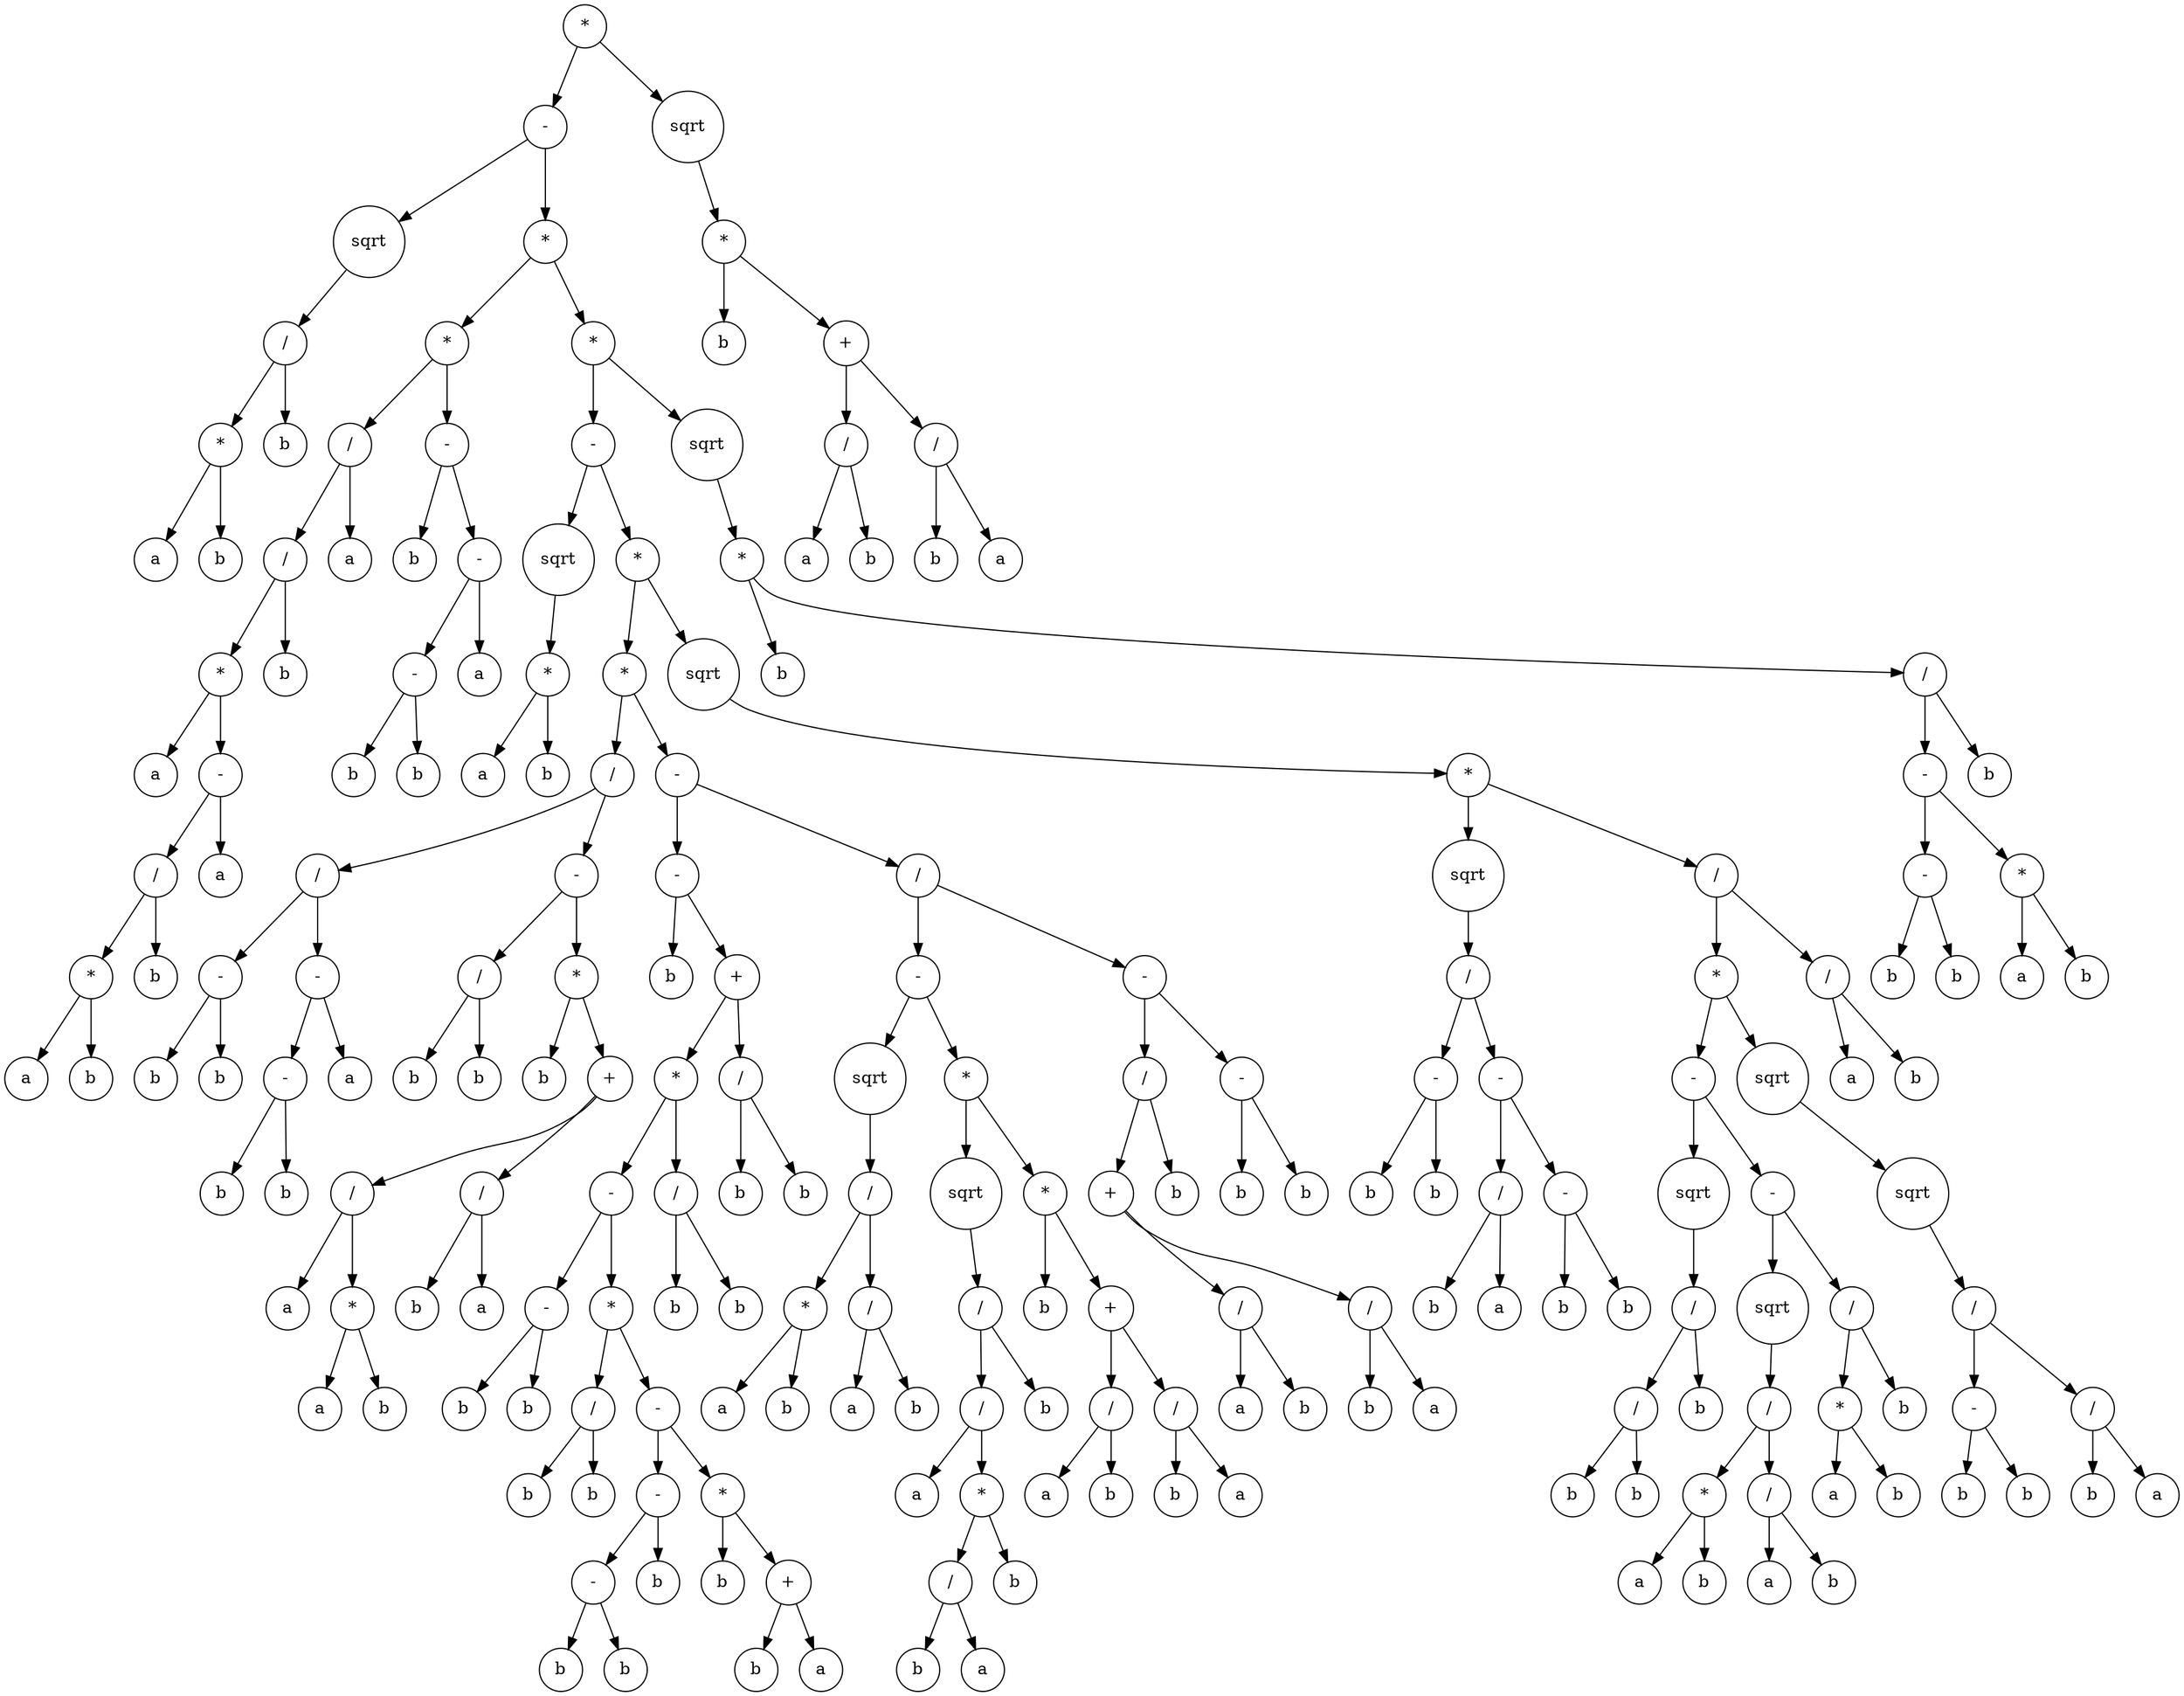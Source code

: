 digraph g {
graph [ordering=out];
node [shape=circle];
n[label = "*"];
n0[label = "-"];
n00[label = "sqrt"];
n000[label = "/"];
n0000[label = "*"];
n00000[label = "a"];
n0000 -> n00000;
n00001[label = "b"];
n0000 -> n00001;
n000 -> n0000;
n0001[label = "b"];
n000 -> n0001;
n00 -> n000;
n0 -> n00;
n01[label = "*"];
n010[label = "*"];
n0100[label = "/"];
n01000[label = "/"];
n010000[label = "*"];
n0100000[label = "a"];
n010000 -> n0100000;
n0100001[label = "-"];
n01000010[label = "/"];
n010000100[label = "*"];
n0100001000[label = "a"];
n010000100 -> n0100001000;
n0100001001[label = "b"];
n010000100 -> n0100001001;
n01000010 -> n010000100;
n010000101[label = "b"];
n01000010 -> n010000101;
n0100001 -> n01000010;
n01000011[label = "a"];
n0100001 -> n01000011;
n010000 -> n0100001;
n01000 -> n010000;
n010001[label = "b"];
n01000 -> n010001;
n0100 -> n01000;
n01001[label = "a"];
n0100 -> n01001;
n010 -> n0100;
n0101[label = "-"];
n01010[label = "b"];
n0101 -> n01010;
n01011[label = "-"];
n010110[label = "-"];
n0101100[label = "b"];
n010110 -> n0101100;
n0101101[label = "b"];
n010110 -> n0101101;
n01011 -> n010110;
n010111[label = "a"];
n01011 -> n010111;
n0101 -> n01011;
n010 -> n0101;
n01 -> n010;
n011[label = "*"];
n0110[label = "-"];
n01100[label = "sqrt"];
n011000[label = "*"];
n0110000[label = "a"];
n011000 -> n0110000;
n0110001[label = "b"];
n011000 -> n0110001;
n01100 -> n011000;
n0110 -> n01100;
n01101[label = "*"];
n011010[label = "*"];
n0110100[label = "/"];
n01101000[label = "/"];
n011010000[label = "-"];
n0110100000[label = "b"];
n011010000 -> n0110100000;
n0110100001[label = "b"];
n011010000 -> n0110100001;
n01101000 -> n011010000;
n011010001[label = "-"];
n0110100010[label = "-"];
n01101000100[label = "b"];
n0110100010 -> n01101000100;
n01101000101[label = "b"];
n0110100010 -> n01101000101;
n011010001 -> n0110100010;
n0110100011[label = "a"];
n011010001 -> n0110100011;
n01101000 -> n011010001;
n0110100 -> n01101000;
n01101001[label = "-"];
n011010010[label = "/"];
n0110100100[label = "b"];
n011010010 -> n0110100100;
n0110100101[label = "b"];
n011010010 -> n0110100101;
n01101001 -> n011010010;
n011010011[label = "*"];
n0110100110[label = "b"];
n011010011 -> n0110100110;
n0110100111[label = "+"];
n01101001110[label = "/"];
n011010011100[label = "a"];
n01101001110 -> n011010011100;
n011010011101[label = "*"];
n0110100111010[label = "a"];
n011010011101 -> n0110100111010;
n0110100111011[label = "b"];
n011010011101 -> n0110100111011;
n01101001110 -> n011010011101;
n0110100111 -> n01101001110;
n01101001111[label = "/"];
n011010011110[label = "b"];
n01101001111 -> n011010011110;
n011010011111[label = "a"];
n01101001111 -> n011010011111;
n0110100111 -> n01101001111;
n011010011 -> n0110100111;
n01101001 -> n011010011;
n0110100 -> n01101001;
n011010 -> n0110100;
n0110101[label = "-"];
n01101010[label = "-"];
n011010100[label = "b"];
n01101010 -> n011010100;
n011010101[label = "+"];
n0110101010[label = "*"];
n01101010100[label = "-"];
n011010101000[label = "-"];
n0110101010000[label = "b"];
n011010101000 -> n0110101010000;
n0110101010001[label = "b"];
n011010101000 -> n0110101010001;
n01101010100 -> n011010101000;
n011010101001[label = "*"];
n0110101010010[label = "/"];
n01101010100100[label = "b"];
n0110101010010 -> n01101010100100;
n01101010100101[label = "b"];
n0110101010010 -> n01101010100101;
n011010101001 -> n0110101010010;
n0110101010011[label = "-"];
n01101010100110[label = "-"];
n011010101001100[label = "-"];
n0110101010011000[label = "b"];
n011010101001100 -> n0110101010011000;
n0110101010011001[label = "b"];
n011010101001100 -> n0110101010011001;
n01101010100110 -> n011010101001100;
n011010101001101[label = "b"];
n01101010100110 -> n011010101001101;
n0110101010011 -> n01101010100110;
n01101010100111[label = "*"];
n011010101001110[label = "b"];
n01101010100111 -> n011010101001110;
n011010101001111[label = "+"];
n0110101010011110[label = "b"];
n011010101001111 -> n0110101010011110;
n0110101010011111[label = "a"];
n011010101001111 -> n0110101010011111;
n01101010100111 -> n011010101001111;
n0110101010011 -> n01101010100111;
n011010101001 -> n0110101010011;
n01101010100 -> n011010101001;
n0110101010 -> n01101010100;
n01101010101[label = "/"];
n011010101010[label = "b"];
n01101010101 -> n011010101010;
n011010101011[label = "b"];
n01101010101 -> n011010101011;
n0110101010 -> n01101010101;
n011010101 -> n0110101010;
n0110101011[label = "/"];
n01101010110[label = "b"];
n0110101011 -> n01101010110;
n01101010111[label = "b"];
n0110101011 -> n01101010111;
n011010101 -> n0110101011;
n01101010 -> n011010101;
n0110101 -> n01101010;
n01101011[label = "/"];
n011010110[label = "-"];
n0110101100[label = "sqrt"];
n01101011000[label = "/"];
n011010110000[label = "*"];
n0110101100000[label = "a"];
n011010110000 -> n0110101100000;
n0110101100001[label = "b"];
n011010110000 -> n0110101100001;
n01101011000 -> n011010110000;
n011010110001[label = "/"];
n0110101100010[label = "a"];
n011010110001 -> n0110101100010;
n0110101100011[label = "b"];
n011010110001 -> n0110101100011;
n01101011000 -> n011010110001;
n0110101100 -> n01101011000;
n011010110 -> n0110101100;
n0110101101[label = "*"];
n01101011010[label = "sqrt"];
n011010110100[label = "/"];
n0110101101000[label = "/"];
n01101011010000[label = "a"];
n0110101101000 -> n01101011010000;
n01101011010001[label = "*"];
n011010110100010[label = "/"];
n0110101101000100[label = "b"];
n011010110100010 -> n0110101101000100;
n0110101101000101[label = "a"];
n011010110100010 -> n0110101101000101;
n01101011010001 -> n011010110100010;
n011010110100011[label = "b"];
n01101011010001 -> n011010110100011;
n0110101101000 -> n01101011010001;
n011010110100 -> n0110101101000;
n0110101101001[label = "b"];
n011010110100 -> n0110101101001;
n01101011010 -> n011010110100;
n0110101101 -> n01101011010;
n01101011011[label = "*"];
n011010110110[label = "b"];
n01101011011 -> n011010110110;
n011010110111[label = "+"];
n0110101101110[label = "/"];
n01101011011100[label = "a"];
n0110101101110 -> n01101011011100;
n01101011011101[label = "b"];
n0110101101110 -> n01101011011101;
n011010110111 -> n0110101101110;
n0110101101111[label = "/"];
n01101011011110[label = "b"];
n0110101101111 -> n01101011011110;
n01101011011111[label = "a"];
n0110101101111 -> n01101011011111;
n011010110111 -> n0110101101111;
n01101011011 -> n011010110111;
n0110101101 -> n01101011011;
n011010110 -> n0110101101;
n01101011 -> n011010110;
n011010111[label = "-"];
n0110101110[label = "/"];
n01101011100[label = "+"];
n011010111000[label = "/"];
n0110101110000[label = "a"];
n011010111000 -> n0110101110000;
n0110101110001[label = "b"];
n011010111000 -> n0110101110001;
n01101011100 -> n011010111000;
n011010111001[label = "/"];
n0110101110010[label = "b"];
n011010111001 -> n0110101110010;
n0110101110011[label = "a"];
n011010111001 -> n0110101110011;
n01101011100 -> n011010111001;
n0110101110 -> n01101011100;
n01101011101[label = "b"];
n0110101110 -> n01101011101;
n011010111 -> n0110101110;
n0110101111[label = "-"];
n01101011110[label = "b"];
n0110101111 -> n01101011110;
n01101011111[label = "b"];
n0110101111 -> n01101011111;
n011010111 -> n0110101111;
n01101011 -> n011010111;
n0110101 -> n01101011;
n011010 -> n0110101;
n01101 -> n011010;
n011011[label = "sqrt"];
n0110110[label = "*"];
n01101100[label = "sqrt"];
n011011000[label = "/"];
n0110110000[label = "-"];
n01101100000[label = "b"];
n0110110000 -> n01101100000;
n01101100001[label = "b"];
n0110110000 -> n01101100001;
n011011000 -> n0110110000;
n0110110001[label = "-"];
n01101100010[label = "/"];
n011011000100[label = "b"];
n01101100010 -> n011011000100;
n011011000101[label = "a"];
n01101100010 -> n011011000101;
n0110110001 -> n01101100010;
n01101100011[label = "-"];
n011011000110[label = "b"];
n01101100011 -> n011011000110;
n011011000111[label = "b"];
n01101100011 -> n011011000111;
n0110110001 -> n01101100011;
n011011000 -> n0110110001;
n01101100 -> n011011000;
n0110110 -> n01101100;
n01101101[label = "/"];
n011011010[label = "*"];
n0110110100[label = "-"];
n01101101000[label = "sqrt"];
n011011010000[label = "/"];
n0110110100000[label = "/"];
n01101101000000[label = "b"];
n0110110100000 -> n01101101000000;
n01101101000001[label = "b"];
n0110110100000 -> n01101101000001;
n011011010000 -> n0110110100000;
n0110110100001[label = "b"];
n011011010000 -> n0110110100001;
n01101101000 -> n011011010000;
n0110110100 -> n01101101000;
n01101101001[label = "-"];
n011011010010[label = "sqrt"];
n0110110100100[label = "/"];
n01101101001000[label = "*"];
n011011010010000[label = "a"];
n01101101001000 -> n011011010010000;
n011011010010001[label = "b"];
n01101101001000 -> n011011010010001;
n0110110100100 -> n01101101001000;
n01101101001001[label = "/"];
n011011010010010[label = "a"];
n01101101001001 -> n011011010010010;
n011011010010011[label = "b"];
n01101101001001 -> n011011010010011;
n0110110100100 -> n01101101001001;
n011011010010 -> n0110110100100;
n01101101001 -> n011011010010;
n011011010011[label = "/"];
n0110110100110[label = "*"];
n01101101001100[label = "a"];
n0110110100110 -> n01101101001100;
n01101101001101[label = "b"];
n0110110100110 -> n01101101001101;
n011011010011 -> n0110110100110;
n0110110100111[label = "b"];
n011011010011 -> n0110110100111;
n01101101001 -> n011011010011;
n0110110100 -> n01101101001;
n011011010 -> n0110110100;
n0110110101[label = "sqrt"];
n01101101010[label = "sqrt"];
n011011010100[label = "/"];
n0110110101000[label = "-"];
n01101101010000[label = "b"];
n0110110101000 -> n01101101010000;
n01101101010001[label = "b"];
n0110110101000 -> n01101101010001;
n011011010100 -> n0110110101000;
n0110110101001[label = "/"];
n01101101010010[label = "b"];
n0110110101001 -> n01101101010010;
n01101101010011[label = "a"];
n0110110101001 -> n01101101010011;
n011011010100 -> n0110110101001;
n01101101010 -> n011011010100;
n0110110101 -> n01101101010;
n011011010 -> n0110110101;
n01101101 -> n011011010;
n011011011[label = "/"];
n0110110110[label = "a"];
n011011011 -> n0110110110;
n0110110111[label = "b"];
n011011011 -> n0110110111;
n01101101 -> n011011011;
n0110110 -> n01101101;
n011011 -> n0110110;
n01101 -> n011011;
n0110 -> n01101;
n011 -> n0110;
n0111[label = "sqrt"];
n01110[label = "*"];
n011100[label = "b"];
n01110 -> n011100;
n011101[label = "/"];
n0111010[label = "-"];
n01110100[label = "-"];
n011101000[label = "b"];
n01110100 -> n011101000;
n011101001[label = "b"];
n01110100 -> n011101001;
n0111010 -> n01110100;
n01110101[label = "*"];
n011101010[label = "a"];
n01110101 -> n011101010;
n011101011[label = "b"];
n01110101 -> n011101011;
n0111010 -> n01110101;
n011101 -> n0111010;
n0111011[label = "b"];
n011101 -> n0111011;
n01110 -> n011101;
n0111 -> n01110;
n011 -> n0111;
n01 -> n011;
n0 -> n01;
n -> n0;
n1[label = "sqrt"];
n10[label = "*"];
n100[label = "b"];
n10 -> n100;
n101[label = "+"];
n1010[label = "/"];
n10100[label = "a"];
n1010 -> n10100;
n10101[label = "b"];
n1010 -> n10101;
n101 -> n1010;
n1011[label = "/"];
n10110[label = "b"];
n1011 -> n10110;
n10111[label = "a"];
n1011 -> n10111;
n101 -> n1011;
n10 -> n101;
n1 -> n10;
n -> n1;
}

